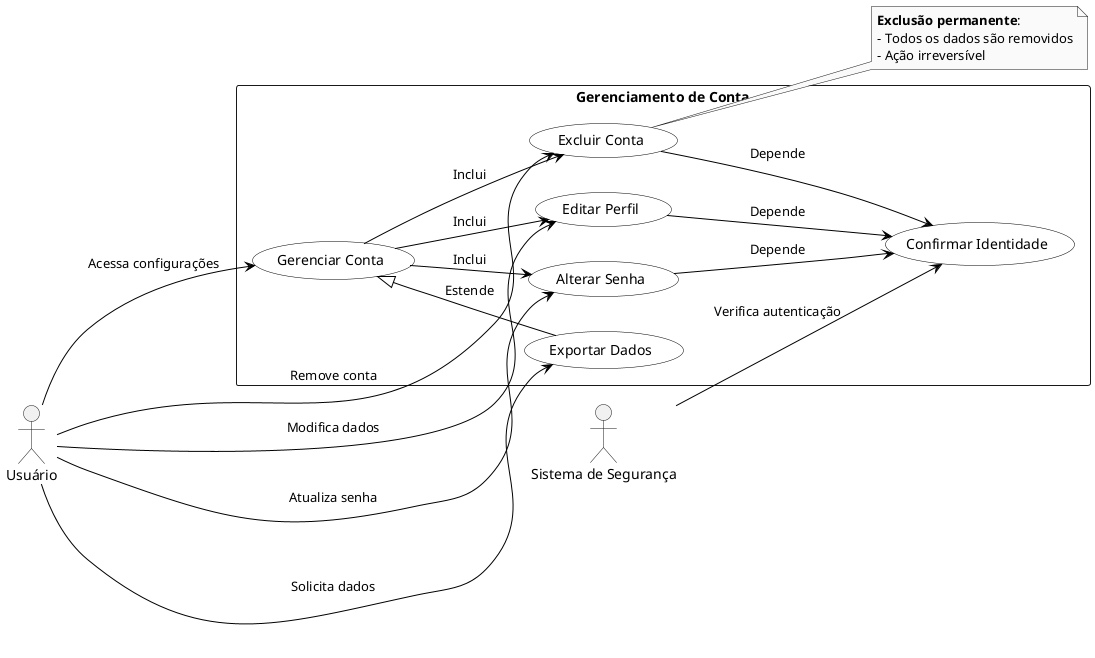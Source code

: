 @startuml usuario-gerenciamento-conta

left to right direction
skinparam monochrome true
skinparam usecase {
  BackgroundColor #FFFFFF
  BorderColor #000000
  ArrowColor #000000
}

actor Usuário as user
actor "Sistema de Segurança" as security

rectangle "Gerenciamento de Conta" {
  usecase "Gerenciar Conta" as UC0
  usecase "Editar Perfil" as UC1
  usecase "Alterar Senha" as UC2
  usecase "Excluir Conta" as UC3
  usecase "Confirmar Identidade" as UC4
  usecase "Exportar Dados" as UC5
  
  UC0 --> UC1 : "Inclui"
  UC0 --> UC2 : "Inclui"
  UC0 --> UC3 : "Inclui"
  UC0 <|-- UC5 : "Estende"
  
  UC1 --> UC4 : "Depende"
  UC2 --> UC4 : "Depende"
  UC3 --> UC4 : "Depende"
}

user --> UC0 : "Acessa configurações"
user --> UC1 : "Modifica dados"
user --> UC2 : "Atualiza senha"
user --> UC3 : "Remove conta"
user --> UC5 : "Solicita dados"
security --> UC4 : "Verifica autenticação"

note right of UC3
  **Exclusão permanente**:
  - Todos os dados são removidos
  - Ação irreversível
end note

@enduml
